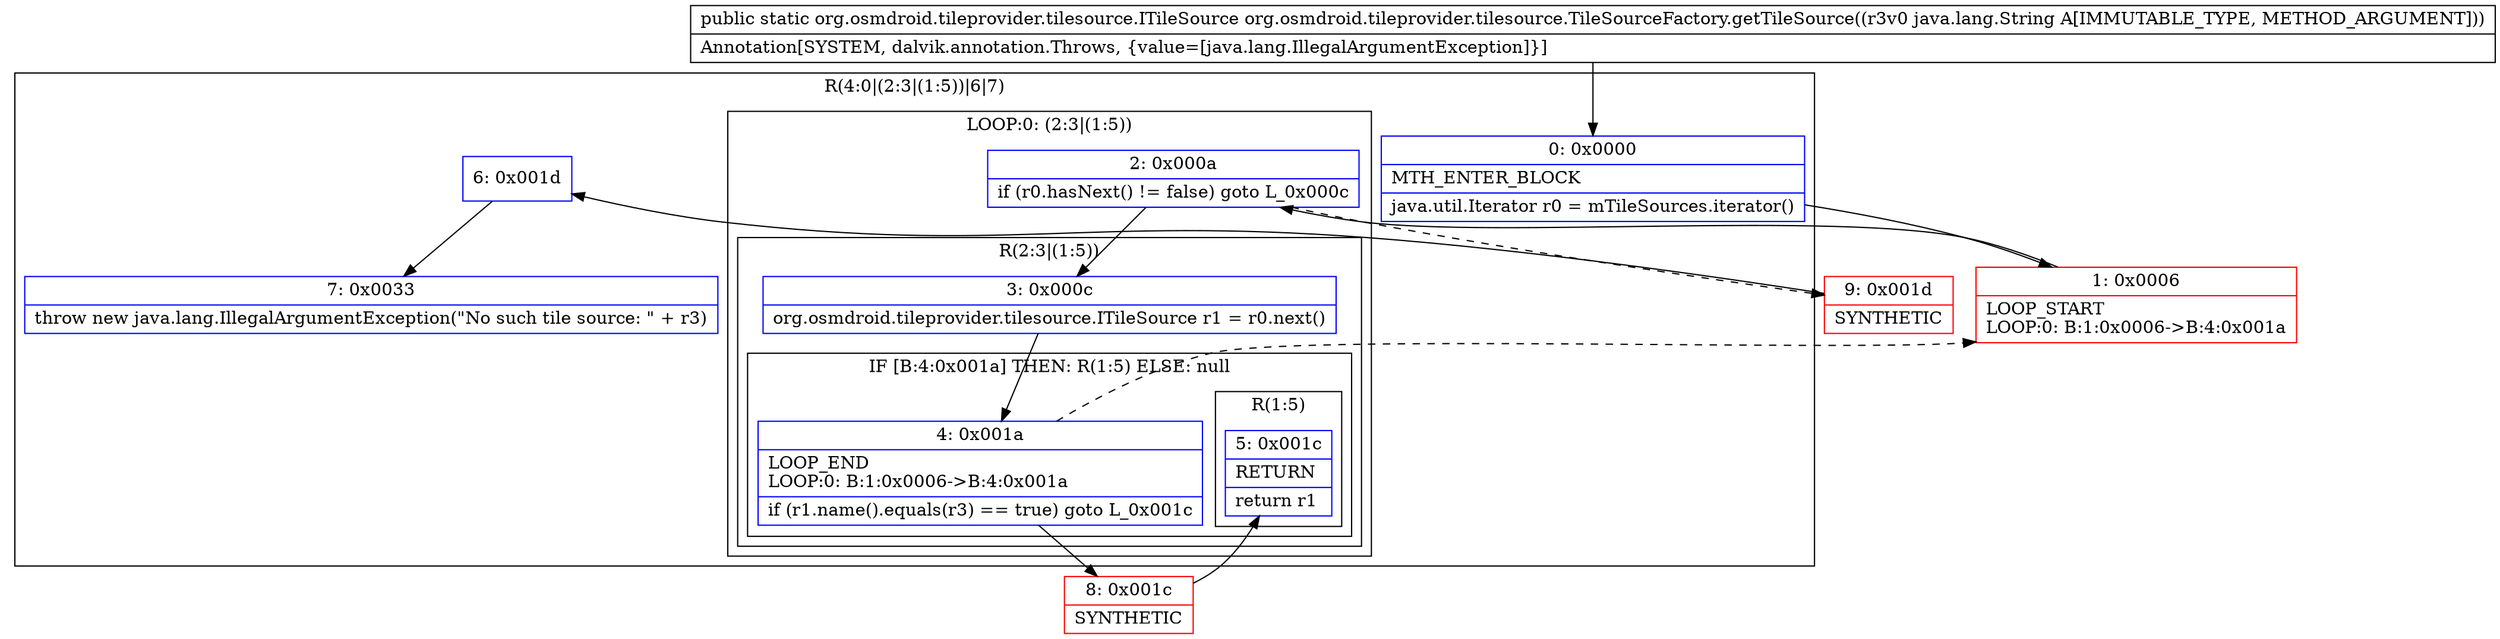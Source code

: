 digraph "CFG fororg.osmdroid.tileprovider.tilesource.TileSourceFactory.getTileSource(Ljava\/lang\/String;)Lorg\/osmdroid\/tileprovider\/tilesource\/ITileSource;" {
subgraph cluster_Region_1514719340 {
label = "R(4:0|(2:3|(1:5))|6|7)";
node [shape=record,color=blue];
Node_0 [shape=record,label="{0\:\ 0x0000|MTH_ENTER_BLOCK\l|java.util.Iterator r0 = mTileSources.iterator()\l}"];
subgraph cluster_LoopRegion_526991671 {
label = "LOOP:0: (2:3|(1:5))";
node [shape=record,color=blue];
Node_2 [shape=record,label="{2\:\ 0x000a|if (r0.hasNext() != false) goto L_0x000c\l}"];
subgraph cluster_Region_2114373465 {
label = "R(2:3|(1:5))";
node [shape=record,color=blue];
Node_3 [shape=record,label="{3\:\ 0x000c|org.osmdroid.tileprovider.tilesource.ITileSource r1 = r0.next()\l}"];
subgraph cluster_IfRegion_147196846 {
label = "IF [B:4:0x001a] THEN: R(1:5) ELSE: null";
node [shape=record,color=blue];
Node_4 [shape=record,label="{4\:\ 0x001a|LOOP_END\lLOOP:0: B:1:0x0006\-\>B:4:0x001a\l|if (r1.name().equals(r3) == true) goto L_0x001c\l}"];
subgraph cluster_Region_340900210 {
label = "R(1:5)";
node [shape=record,color=blue];
Node_5 [shape=record,label="{5\:\ 0x001c|RETURN\l|return r1\l}"];
}
}
}
}
Node_6 [shape=record,label="{6\:\ 0x001d}"];
Node_7 [shape=record,label="{7\:\ 0x0033|throw new java.lang.IllegalArgumentException(\"No such tile source: \" + r3)\l}"];
}
Node_1 [shape=record,color=red,label="{1\:\ 0x0006|LOOP_START\lLOOP:0: B:1:0x0006\-\>B:4:0x001a\l}"];
Node_8 [shape=record,color=red,label="{8\:\ 0x001c|SYNTHETIC\l}"];
Node_9 [shape=record,color=red,label="{9\:\ 0x001d|SYNTHETIC\l}"];
MethodNode[shape=record,label="{public static org.osmdroid.tileprovider.tilesource.ITileSource org.osmdroid.tileprovider.tilesource.TileSourceFactory.getTileSource((r3v0 java.lang.String A[IMMUTABLE_TYPE, METHOD_ARGUMENT]))  | Annotation[SYSTEM, dalvik.annotation.Throws, \{value=[java.lang.IllegalArgumentException]\}]\l}"];
MethodNode -> Node_0;
Node_0 -> Node_1;
Node_2 -> Node_3;
Node_2 -> Node_9[style=dashed];
Node_3 -> Node_4;
Node_4 -> Node_1[style=dashed];
Node_4 -> Node_8;
Node_6 -> Node_7;
Node_1 -> Node_2;
Node_8 -> Node_5;
Node_9 -> Node_6;
}

